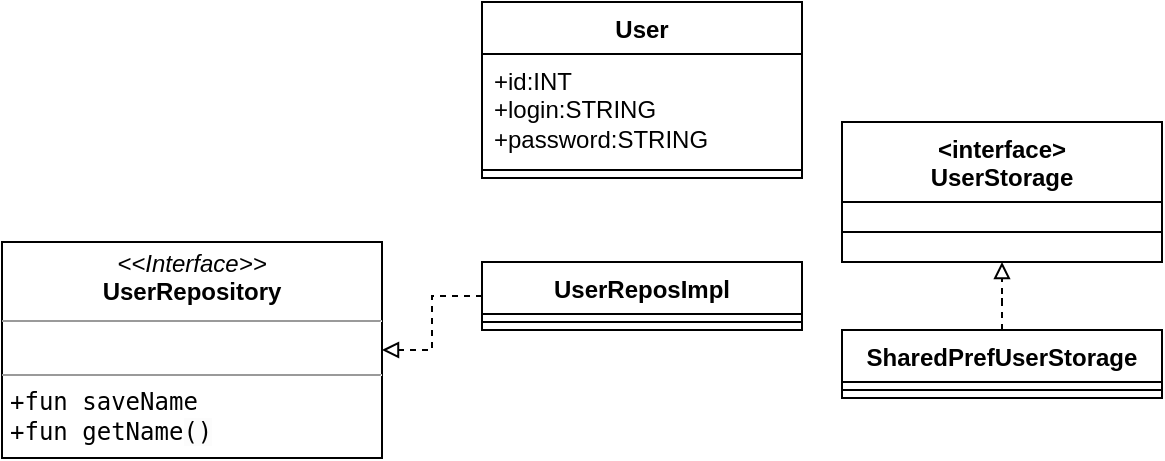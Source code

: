 <mxfile version="21.1.1" type="github">
  <diagram id="C5RBs43oDa-KdzZeNtuy" name="Page-1">
    <mxGraphModel dx="1002" dy="577" grid="1" gridSize="10" guides="1" tooltips="1" connect="1" arrows="1" fold="1" page="1" pageScale="1" pageWidth="827" pageHeight="1169" math="0" shadow="0">
      <root>
        <mxCell id="WIyWlLk6GJQsqaUBKTNV-0" />
        <mxCell id="WIyWlLk6GJQsqaUBKTNV-1" parent="WIyWlLk6GJQsqaUBKTNV-0" />
        <mxCell id="Ah5ymf2Fe2yw6DyOjXPV-4" value="User" style="swimlane;fontStyle=1;align=center;verticalAlign=top;childLayout=stackLayout;horizontal=1;startSize=26;horizontalStack=0;resizeParent=1;resizeParentMax=0;resizeLast=0;collapsible=1;marginBottom=0;whiteSpace=wrap;html=1;" vertex="1" parent="WIyWlLk6GJQsqaUBKTNV-1">
          <mxGeometry x="500" y="80" width="160" height="88" as="geometry" />
        </mxCell>
        <mxCell id="Ah5ymf2Fe2yw6DyOjXPV-5" value="+id:INT&lt;br&gt;+login:STRING&lt;br&gt;+password:STRING" style="text;strokeColor=none;fillColor=none;align=left;verticalAlign=top;spacingLeft=4;spacingRight=4;overflow=hidden;rotatable=0;points=[[0,0.5],[1,0.5]];portConstraint=eastwest;whiteSpace=wrap;html=1;" vertex="1" parent="Ah5ymf2Fe2yw6DyOjXPV-4">
          <mxGeometry y="26" width="160" height="54" as="geometry" />
        </mxCell>
        <mxCell id="Ah5ymf2Fe2yw6DyOjXPV-6" value="" style="line;strokeWidth=1;fillColor=none;align=left;verticalAlign=middle;spacingTop=-1;spacingLeft=3;spacingRight=3;rotatable=0;labelPosition=right;points=[];portConstraint=eastwest;strokeColor=inherit;" vertex="1" parent="Ah5ymf2Fe2yw6DyOjXPV-4">
          <mxGeometry y="80" width="160" height="8" as="geometry" />
        </mxCell>
        <mxCell id="Ah5ymf2Fe2yw6DyOjXPV-22" style="edgeStyle=orthogonalEdgeStyle;rounded=0;orthogonalLoop=1;jettySize=auto;html=1;dashed=1;endArrow=block;endFill=0;" edge="1" parent="WIyWlLk6GJQsqaUBKTNV-1" source="Ah5ymf2Fe2yw6DyOjXPV-8" target="Ah5ymf2Fe2yw6DyOjXPV-21">
          <mxGeometry relative="1" as="geometry" />
        </mxCell>
        <mxCell id="Ah5ymf2Fe2yw6DyOjXPV-8" value="UserReposImpl" style="swimlane;fontStyle=1;align=center;verticalAlign=top;childLayout=stackLayout;horizontal=1;startSize=26;horizontalStack=0;resizeParent=1;resizeParentMax=0;resizeLast=0;collapsible=1;marginBottom=0;whiteSpace=wrap;html=1;" vertex="1" parent="WIyWlLk6GJQsqaUBKTNV-1">
          <mxGeometry x="500" y="210" width="160" height="34" as="geometry" />
        </mxCell>
        <mxCell id="Ah5ymf2Fe2yw6DyOjXPV-10" value="" style="line;strokeWidth=1;fillColor=none;align=left;verticalAlign=middle;spacingTop=-1;spacingLeft=3;spacingRight=3;rotatable=0;labelPosition=right;points=[];portConstraint=eastwest;strokeColor=inherit;" vertex="1" parent="Ah5ymf2Fe2yw6DyOjXPV-8">
          <mxGeometry y="26" width="160" height="8" as="geometry" />
        </mxCell>
        <mxCell id="Ah5ymf2Fe2yw6DyOjXPV-12" value="&amp;lt;interface&amp;gt;&lt;br&gt;UserStorage" style="swimlane;fontStyle=1;align=center;verticalAlign=top;childLayout=stackLayout;horizontal=1;startSize=40;horizontalStack=0;resizeParent=1;resizeParentMax=0;resizeLast=0;collapsible=1;marginBottom=0;whiteSpace=wrap;html=1;" vertex="1" parent="WIyWlLk6GJQsqaUBKTNV-1">
          <mxGeometry x="680" y="140" width="160" height="70" as="geometry" />
        </mxCell>
        <mxCell id="Ah5ymf2Fe2yw6DyOjXPV-14" value="" style="line;strokeWidth=1;fillColor=none;align=left;verticalAlign=middle;spacingTop=-1;spacingLeft=3;spacingRight=3;rotatable=0;labelPosition=right;points=[];portConstraint=eastwest;strokeColor=inherit;" vertex="1" parent="Ah5ymf2Fe2yw6DyOjXPV-12">
          <mxGeometry y="40" width="160" height="30" as="geometry" />
        </mxCell>
        <mxCell id="Ah5ymf2Fe2yw6DyOjXPV-20" style="edgeStyle=orthogonalEdgeStyle;rounded=0;orthogonalLoop=1;jettySize=auto;html=1;dashed=1;endArrow=block;endFill=0;" edge="1" parent="WIyWlLk6GJQsqaUBKTNV-1" source="Ah5ymf2Fe2yw6DyOjXPV-16" target="Ah5ymf2Fe2yw6DyOjXPV-12">
          <mxGeometry relative="1" as="geometry" />
        </mxCell>
        <mxCell id="Ah5ymf2Fe2yw6DyOjXPV-16" value="SharedPrefUserStorage" style="swimlane;fontStyle=1;align=center;verticalAlign=top;childLayout=stackLayout;horizontal=1;startSize=26;horizontalStack=0;resizeParent=1;resizeParentMax=0;resizeLast=0;collapsible=1;marginBottom=0;whiteSpace=wrap;html=1;" vertex="1" parent="WIyWlLk6GJQsqaUBKTNV-1">
          <mxGeometry x="680" y="244" width="160" height="34" as="geometry" />
        </mxCell>
        <mxCell id="Ah5ymf2Fe2yw6DyOjXPV-18" value="" style="line;strokeWidth=1;fillColor=none;align=left;verticalAlign=middle;spacingTop=-1;spacingLeft=3;spacingRight=3;rotatable=0;labelPosition=right;points=[];portConstraint=eastwest;strokeColor=inherit;" vertex="1" parent="Ah5ymf2Fe2yw6DyOjXPV-16">
          <mxGeometry y="26" width="160" height="8" as="geometry" />
        </mxCell>
        <mxCell id="Ah5ymf2Fe2yw6DyOjXPV-21" value="&lt;p style=&quot;margin:0px;margin-top:4px;text-align:center;&quot;&gt;&lt;i&gt;&amp;lt;&amp;lt;Interface&amp;gt;&amp;gt;&lt;/i&gt;&lt;br&gt;&lt;b&gt;UserRepository&lt;/b&gt;&lt;/p&gt;&lt;hr size=&quot;1&quot;&gt;&lt;p style=&quot;margin:0px;margin-left:4px;&quot;&gt;&lt;br&gt;&lt;/p&gt;&lt;hr size=&quot;1&quot;&gt;&lt;pre style=&quot;margin:0px;margin-left:4px;&quot;&gt;+fun saveName&lt;br&gt;+fun getName&lt;span style=&quot;background-color: rgb(252, 252, 252);&quot;&gt;()&lt;/span&gt;&lt;/pre&gt;" style="verticalAlign=top;align=left;overflow=fill;fontSize=12;fontFamily=Helvetica;html=1;whiteSpace=wrap;" vertex="1" parent="WIyWlLk6GJQsqaUBKTNV-1">
          <mxGeometry x="260" y="200" width="190" height="108" as="geometry" />
        </mxCell>
      </root>
    </mxGraphModel>
  </diagram>
</mxfile>
